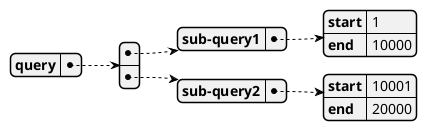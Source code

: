@startjson
{
  "query" : [
    { "sub-query1":
      {"start":  1,"end":  10000}
    },
    { "sub-query2":
          {"start":  10001,"end":  20000}
     }

  ]
}
@endjson